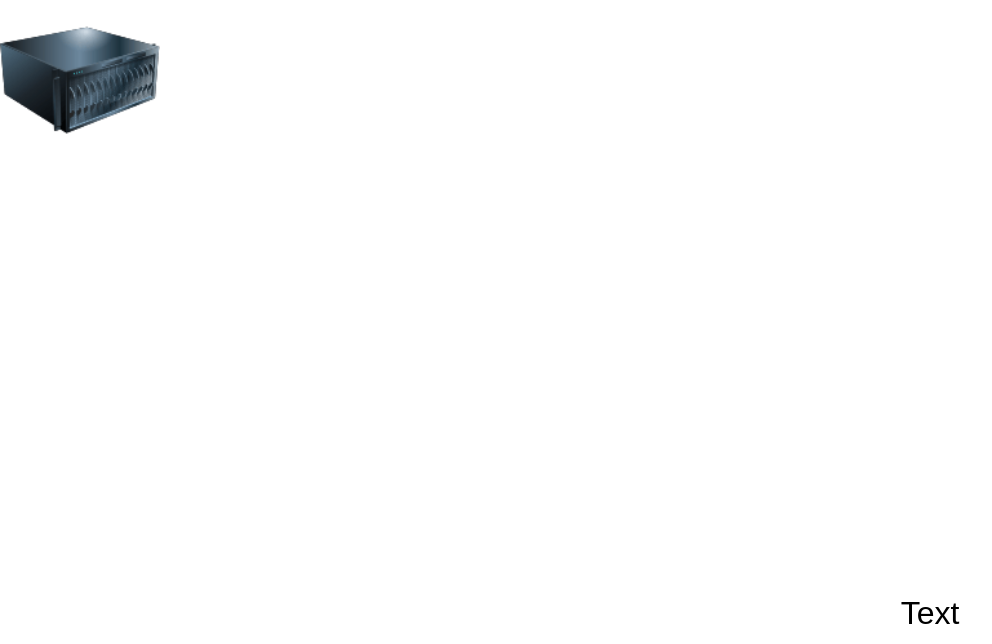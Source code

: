 <mxfile version="24.2.0" type="github">
  <diagram name="第 1 页" id="fsvGUQWRdXILnf2-Mr_h">
    <mxGraphModel dx="1083" dy="1247" grid="0" gridSize="10" guides="1" tooltips="1" connect="1" arrows="1" fold="1" page="0" pageScale="1" pageWidth="827" pageHeight="1169" math="0" shadow="0">
      <root>
        <mxCell id="0" />
        <mxCell id="1" parent="0" />
        <mxCell id="m6TBTzie53WVUKV_vHl5-1" value="" style="image;html=1;image=img/lib/clip_art/computers/Server_128x128.png" vertex="1" parent="1">
          <mxGeometry x="-231" y="-92" width="80" height="80" as="geometry" />
        </mxCell>
        <mxCell id="m6TBTzie53WVUKV_vHl5-12" value="Text" style="text;strokeColor=none;fillColor=none;html=1;align=center;verticalAlign=middle;whiteSpace=wrap;rounded=0;fontSize=16;" vertex="1" parent="1">
          <mxGeometry x="204" y="199" width="60" height="30" as="geometry" />
        </mxCell>
      </root>
    </mxGraphModel>
  </diagram>
</mxfile>

